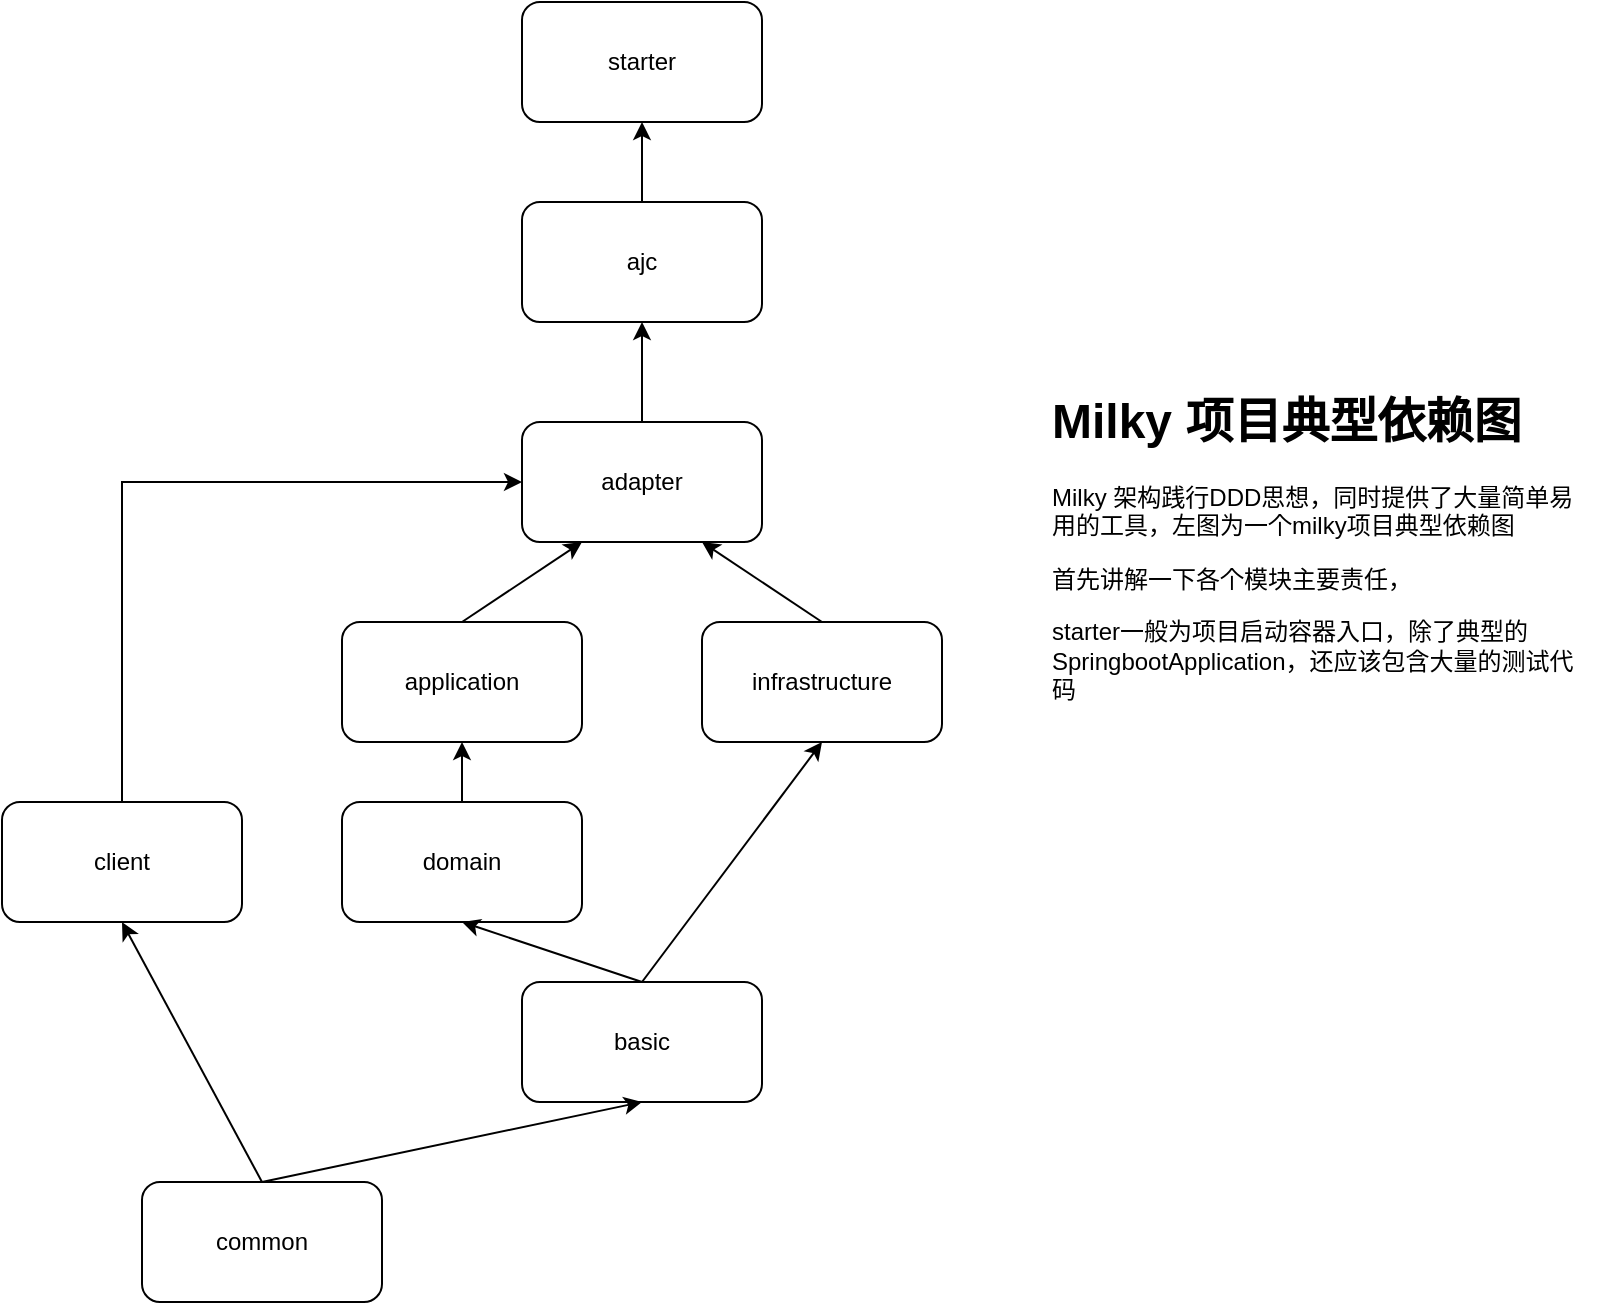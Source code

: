 <mxfile version="20.5.3" type="embed" pages="2"><diagram id="_Z26KuHFKtAP501Jzn5v" name="Page-1"><mxGraphModel dx="932" dy="1779" grid="1" gridSize="10" guides="1" tooltips="1" connect="1" arrows="1" fold="1" page="1" pageScale="1" pageWidth="827" pageHeight="1169" math="0" shadow="0"><root><mxCell id="0"/><mxCell id="1" parent="0"/><mxCell id="3GqrKqht87loaUVbR90r-3" value="" style="edgeStyle=orthogonalEdgeStyle;rounded=0;orthogonalLoop=1;jettySize=auto;html=1;exitX=0.5;exitY=0;exitDx=0;exitDy=0;entryX=0.5;entryY=1;entryDx=0;entryDy=0;" parent="1" source="3GqrKqht87loaUVbR90r-2" target="3GqrKqht87loaUVbR90r-1" edge="1"><mxGeometry relative="1" as="geometry"><mxPoint x="380" y="270" as="targetPoint"/></mxGeometry></mxCell><mxCell id="3GqrKqht87loaUVbR90r-1" value="application" style="rounded=1;whiteSpace=wrap;html=1;" parent="1" vertex="1"><mxGeometry x="220" y="200" width="120" height="60" as="geometry"/></mxCell><mxCell id="3GqrKqht87loaUVbR90r-2" value="domain" style="rounded=1;whiteSpace=wrap;html=1;" parent="1" vertex="1"><mxGeometry x="220" y="290" width="120" height="60" as="geometry"/></mxCell><mxCell id="3GqrKqht87loaUVbR90r-4" value="adapter" style="rounded=1;whiteSpace=wrap;html=1;" parent="1" vertex="1"><mxGeometry x="310" y="100" width="120" height="60" as="geometry"/></mxCell><mxCell id="3GqrKqht87loaUVbR90r-5" value="" style="endArrow=classic;html=1;rounded=0;entryX=0.25;entryY=1;entryDx=0;entryDy=0;" parent="1" target="3GqrKqht87loaUVbR90r-4" edge="1"><mxGeometry width="50" height="50" relative="1" as="geometry"><mxPoint x="280" y="200" as="sourcePoint"/><mxPoint x="370" y="160" as="targetPoint"/></mxGeometry></mxCell><mxCell id="3GqrKqht87loaUVbR90r-6" value="infrastructure" style="rounded=1;whiteSpace=wrap;html=1;" parent="1" vertex="1"><mxGeometry x="400" y="200" width="120" height="60" as="geometry"/></mxCell><mxCell id="3GqrKqht87loaUVbR90r-7" value="" style="endArrow=classic;html=1;rounded=0;entryX=0.75;entryY=1;entryDx=0;entryDy=0;exitX=0.5;exitY=0;exitDx=0;exitDy=0;" parent="1" source="3GqrKqht87loaUVbR90r-6" target="3GqrKqht87loaUVbR90r-4" edge="1"><mxGeometry width="50" height="50" relative="1" as="geometry"><mxPoint x="510" y="330" as="sourcePoint"/><mxPoint x="380" y="330" as="targetPoint"/></mxGeometry></mxCell><mxCell id="3GqrKqht87loaUVbR90r-8" value="basic" style="rounded=1;whiteSpace=wrap;html=1;" parent="1" vertex="1"><mxGeometry x="310" y="380" width="120" height="60" as="geometry"/></mxCell><mxCell id="3GqrKqht87loaUVbR90r-10" value="" style="endArrow=classic;html=1;rounded=0;entryX=0.5;entryY=1;entryDx=0;entryDy=0;exitX=0.5;exitY=0;exitDx=0;exitDy=0;" parent="1" source="3GqrKqht87loaUVbR90r-8" target="3GqrKqht87loaUVbR90r-6" edge="1"><mxGeometry width="50" height="50" relative="1" as="geometry"><mxPoint x="470" y="340" as="sourcePoint"/><mxPoint x="450" y="340" as="targetPoint"/></mxGeometry></mxCell><mxCell id="3GqrKqht87loaUVbR90r-11" value="client" style="rounded=1;whiteSpace=wrap;html=1;" parent="1" vertex="1"><mxGeometry x="50" y="290" width="120" height="60" as="geometry"/></mxCell><mxCell id="3GqrKqht87loaUVbR90r-12" value="" style="endArrow=classic;html=1;rounded=0;entryX=0;entryY=0.5;entryDx=0;entryDy=0;exitX=0.5;exitY=0;exitDx=0;exitDy=0;" parent="1" source="3GqrKqht87loaUVbR90r-11" target="3GqrKqht87loaUVbR90r-4" edge="1"><mxGeometry width="50" height="50" relative="1" as="geometry"><mxPoint x="70" y="300" as="sourcePoint"/><mxPoint x="120" y="250" as="targetPoint"/><Array as="points"><mxPoint x="110" y="130"/></Array></mxGeometry></mxCell><mxCell id="3GqrKqht87loaUVbR90r-14" value="common" style="rounded=1;whiteSpace=wrap;html=1;" parent="1" vertex="1"><mxGeometry x="120" y="480" width="120" height="60" as="geometry"/></mxCell><mxCell id="3" value="" style="edgeStyle=orthogonalEdgeStyle;rounded=0;orthogonalLoop=1;jettySize=auto;html=1;" parent="1" source="4" target="5" edge="1"><mxGeometry relative="1" as="geometry"/></mxCell><mxCell id="4" value="ajc" style="rounded=1;whiteSpace=wrap;html=1;" parent="1" vertex="1"><mxGeometry x="310" y="-10" width="120" height="60" as="geometry"/></mxCell><mxCell id="5" value="starter" style="rounded=1;whiteSpace=wrap;html=1;" parent="1" vertex="1"><mxGeometry x="310" y="-110" width="120" height="60" as="geometry"/></mxCell><mxCell id="6" value="" style="edgeStyle=orthogonalEdgeStyle;rounded=0;orthogonalLoop=1;jettySize=auto;html=1;exitX=0.5;exitY=0;exitDx=0;exitDy=0;" parent="1" source="3GqrKqht87loaUVbR90r-4" edge="1"><mxGeometry relative="1" as="geometry"><mxPoint x="380" as="sourcePoint"/><mxPoint x="370" y="50" as="targetPoint"/></mxGeometry></mxCell><mxCell id="9" value="&lt;h1&gt;Milky 项目典型依赖图&lt;/h1&gt;&lt;p&gt;Milky 架构践行DDD思想，同时提供了大量简单易用的工具，左图为一个milky项目典型依赖图&lt;/p&gt;&lt;p&gt;首先讲解一下各个模块主要责任，&lt;/p&gt;&lt;p&gt;starter一般为项目启动容器入口，除了典型的SpringbootApplication，还应该包含大量的测试代码&lt;/p&gt;" style="text;html=1;strokeColor=none;fillColor=none;spacing=5;spacingTop=-20;whiteSpace=wrap;overflow=hidden;rounded=0;" parent="1" vertex="1"><mxGeometry x="570" y="80" width="280" height="190" as="geometry"/></mxCell><mxCell id="10" value="" style="endArrow=classic;html=1;rounded=0;entryX=0.5;entryY=1;entryDx=0;entryDy=0;" parent="1" target="3GqrKqht87loaUVbR90r-2" edge="1"><mxGeometry width="50" height="50" relative="1" as="geometry"><mxPoint x="370" y="380" as="sourcePoint"/><mxPoint x="370" y="340" as="targetPoint"/></mxGeometry></mxCell><mxCell id="13" value="" style="endArrow=classic;html=1;rounded=0;exitX=0.5;exitY=0;exitDx=0;exitDy=0;entryX=0.5;entryY=1;entryDx=0;entryDy=0;" parent="1" source="3GqrKqht87loaUVbR90r-14" target="3GqrKqht87loaUVbR90r-8" edge="1"><mxGeometry width="50" height="50" relative="1" as="geometry"><mxPoint x="480" y="280" as="sourcePoint"/><mxPoint x="370" y="470" as="targetPoint"/></mxGeometry></mxCell><mxCell id="14" value="" style="endArrow=classic;html=1;rounded=0;entryX=0.5;entryY=1;entryDx=0;entryDy=0;" parent="1" target="3GqrKqht87loaUVbR90r-11" edge="1"><mxGeometry width="50" height="50" relative="1" as="geometry"><mxPoint x="180" y="480" as="sourcePoint"/><mxPoint x="180" y="410" as="targetPoint"/></mxGeometry></mxCell></root></mxGraphModel></diagram><diagram id="47IBcKULD_5l7LhlH-Ec" name="Page-2"><mxGraphModel dx="1114" dy="549" grid="1" gridSize="10" guides="1" tooltips="1" connect="1" arrows="1" fold="1" page="1" pageScale="1" pageWidth="850" pageHeight="1100" math="0" shadow="0"><root><mxCell id="0"/><mxCell id="1" parent="0"/><mxCell id="jDEXYgaGeJS_ahB3zwSS-7" style="edgeStyle=orthogonalEdgeStyle;rounded=0;orthogonalLoop=1;jettySize=auto;html=1;entryX=0;entryY=0.5;entryDx=0;entryDy=0;" edge="1" parent="1" source="jDEXYgaGeJS_ahB3zwSS-5" target="jDEXYgaGeJS_ahB3zwSS-6"><mxGeometry relative="1" as="geometry"/></mxCell><mxCell id="jDEXYgaGeJS_ahB3zwSS-5" value="请求入口" style="ellipse;whiteSpace=wrap;html=1;aspect=fixed;" vertex="1" parent="1"><mxGeometry x="50" y="210" width="80" height="80" as="geometry"/></mxCell><mxCell id="jDEXYgaGeJS_ahB3zwSS-9" style="edgeStyle=orthogonalEdgeStyle;rounded=0;orthogonalLoop=1;jettySize=auto;html=1;entryX=0;entryY=0.5;entryDx=0;entryDy=0;" edge="1" parent="1" source="jDEXYgaGeJS_ahB3zwSS-6" target="jDEXYgaGeJS_ahB3zwSS-8"><mxGeometry relative="1" as="geometry"/></mxCell><mxCell id="jDEXYgaGeJS_ahB3zwSS-6" value="一堆业务逻辑代码" style="rounded=1;whiteSpace=wrap;html=1;" vertex="1" parent="1"><mxGeometry x="220" y="220" width="120" height="60" as="geometry"/></mxCell><mxCell id="jDEXYgaGeJS_ahB3zwSS-11" style="edgeStyle=orthogonalEdgeStyle;rounded=0;orthogonalLoop=1;jettySize=auto;html=1;" edge="1" parent="1" source="jDEXYgaGeJS_ahB3zwSS-8" target="jDEXYgaGeJS_ahB3zwSS-10"><mxGeometry relative="1" as="geometry"/></mxCell><mxCell id="jDEXYgaGeJS_ahB3zwSS-8" value="修改数据库记录A" style="rounded=1;whiteSpace=wrap;html=1;" vertex="1" parent="1"><mxGeometry x="400" y="220" width="120" height="60" as="geometry"/></mxCell><mxCell id="jDEXYgaGeJS_ahB3zwSS-25" value="" style="edgeStyle=orthogonalEdgeStyle;rounded=0;orthogonalLoop=1;jettySize=auto;html=1;" edge="1" parent="1" source="jDEXYgaGeJS_ahB3zwSS-10" target="jDEXYgaGeJS_ahB3zwSS-23"><mxGeometry relative="1" as="geometry"/></mxCell><mxCell id="jDEXYgaGeJS_ahB3zwSS-10" value="又一堆业务逻辑代码" style="rounded=1;whiteSpace=wrap;html=1;" vertex="1" parent="1"><mxGeometry x="590" y="220" width="120" height="60" as="geometry"/></mxCell><mxCell id="jDEXYgaGeJS_ahB3zwSS-12" value="准备修改数据库记录B，发现有事情不太对，需要整体回滚&lt;br&gt;&lt;br&gt;&lt;br&gt;抛异常，回滚" style="rounded=1;whiteSpace=wrap;html=1;" vertex="1" parent="1"><mxGeometry x="760" y="310" width="120" height="120" as="geometry"/></mxCell><mxCell id="jDEXYgaGeJS_ahB3zwSS-14" style="edgeStyle=orthogonalEdgeStyle;rounded=0;orthogonalLoop=1;jettySize=auto;html=1;entryX=0;entryY=0.5;entryDx=0;entryDy=0;" edge="1" parent="1" source="jDEXYgaGeJS_ahB3zwSS-15" target="jDEXYgaGeJS_ahB3zwSS-17"><mxGeometry relative="1" as="geometry"/></mxCell><mxCell id="jDEXYgaGeJS_ahB3zwSS-15" value="请求入口" style="ellipse;whiteSpace=wrap;html=1;aspect=fixed;" vertex="1" parent="1"><mxGeometry x="50" y="550" width="80" height="80" as="geometry"/></mxCell><mxCell id="jDEXYgaGeJS_ahB3zwSS-16" style="edgeStyle=orthogonalEdgeStyle;rounded=0;orthogonalLoop=1;jettySize=auto;html=1;entryX=0;entryY=0.5;entryDx=0;entryDy=0;" edge="1" parent="1" source="jDEXYgaGeJS_ahB3zwSS-17" target="jDEXYgaGeJS_ahB3zwSS-19"><mxGeometry relative="1" as="geometry"/></mxCell><mxCell id="jDEXYgaGeJS_ahB3zwSS-17" value="一堆业务逻辑代码" style="rounded=1;whiteSpace=wrap;html=1;" vertex="1" parent="1"><mxGeometry x="220" y="560" width="120" height="60" as="geometry"/></mxCell><mxCell id="jDEXYgaGeJS_ahB3zwSS-18" style="edgeStyle=orthogonalEdgeStyle;rounded=0;orthogonalLoop=1;jettySize=auto;html=1;" edge="1" parent="1" source="jDEXYgaGeJS_ahB3zwSS-19" target="jDEXYgaGeJS_ahB3zwSS-21"><mxGeometry relative="1" as="geometry"/></mxCell><mxCell id="jDEXYgaGeJS_ahB3zwSS-19" value="只在内存中修改" style="rounded=1;whiteSpace=wrap;html=1;" vertex="1" parent="1"><mxGeometry x="400" y="560" width="120" height="60" as="geometry"/></mxCell><mxCell id="jDEXYgaGeJS_ahB3zwSS-39" value="" style="edgeStyle=orthogonalEdgeStyle;rounded=0;orthogonalLoop=1;jettySize=auto;html=1;" edge="1" parent="1" source="jDEXYgaGeJS_ahB3zwSS-21" target="jDEXYgaGeJS_ahB3zwSS-35"><mxGeometry relative="1" as="geometry"/></mxCell><mxCell id="jDEXYgaGeJS_ahB3zwSS-21" value="又一堆业务逻辑代码" style="rounded=1;whiteSpace=wrap;html=1;" vertex="1" parent="1"><mxGeometry x="590" y="560" width="120" height="60" as="geometry"/></mxCell><mxCell id="jDEXYgaGeJS_ahB3zwSS-27" value="" style="edgeStyle=orthogonalEdgeStyle;rounded=0;orthogonalLoop=1;jettySize=auto;html=1;" edge="1" parent="1" source="jDEXYgaGeJS_ahB3zwSS-23" target="jDEXYgaGeJS_ahB3zwSS-26"><mxGeometry relative="1" as="geometry"/></mxCell><mxCell id="jDEXYgaGeJS_ahB3zwSS-28" value="" style="edgeStyle=orthogonalEdgeStyle;rounded=0;orthogonalLoop=1;jettySize=auto;html=1;" edge="1" parent="1" source="jDEXYgaGeJS_ahB3zwSS-23" target="jDEXYgaGeJS_ahB3zwSS-12"><mxGeometry relative="1" as="geometry"/></mxCell><mxCell id="jDEXYgaGeJS_ahB3zwSS-29" value="有问题" style="edgeLabel;html=1;align=center;verticalAlign=middle;resizable=0;points=[];" vertex="1" connectable="0" parent="jDEXYgaGeJS_ahB3zwSS-28"><mxGeometry x="-0.057" y="-3" relative="1" as="geometry"><mxPoint as="offset"/></mxGeometry></mxCell><mxCell id="jDEXYgaGeJS_ahB3zwSS-23" value="判断某个条件" style="rhombus;whiteSpace=wrap;html=1;" vertex="1" parent="1"><mxGeometry x="610" y="330" width="80" height="80" as="geometry"/></mxCell><mxCell id="jDEXYgaGeJS_ahB3zwSS-26" value="存储数据库记录B" style="rounded=1;whiteSpace=wrap;html=1;" vertex="1" parent="1"><mxGeometry x="590" y="460" width="120" height="50" as="geometry"/></mxCell><mxCell id="jDEXYgaGeJS_ahB3zwSS-30" value="没问题，继续" style="text;html=1;align=center;verticalAlign=middle;resizable=0;points=[];autosize=1;strokeColor=none;fillColor=none;" vertex="1" parent="1"><mxGeometry x="610" y="415" width="100" height="30" as="geometry"/></mxCell><mxCell id="jDEXYgaGeJS_ahB3zwSS-31" value="准备修改数据库记录B，发现有事情不太对，直接return，屁事没有，因为A没写库" style="rounded=1;whiteSpace=wrap;html=1;" vertex="1" parent="1"><mxGeometry x="760" y="660" width="120" height="120" as="geometry"/></mxCell><mxCell id="jDEXYgaGeJS_ahB3zwSS-32" value="" style="edgeStyle=orthogonalEdgeStyle;rounded=0;orthogonalLoop=1;jettySize=auto;html=1;" edge="1" parent="1" source="jDEXYgaGeJS_ahB3zwSS-35" target="jDEXYgaGeJS_ahB3zwSS-36"><mxGeometry relative="1" as="geometry"/></mxCell><mxCell id="jDEXYgaGeJS_ahB3zwSS-33" value="" style="edgeStyle=orthogonalEdgeStyle;rounded=0;orthogonalLoop=1;jettySize=auto;html=1;" edge="1" parent="1" source="jDEXYgaGeJS_ahB3zwSS-35" target="jDEXYgaGeJS_ahB3zwSS-31"><mxGeometry relative="1" as="geometry"/></mxCell><mxCell id="jDEXYgaGeJS_ahB3zwSS-34" value="有问题" style="edgeLabel;html=1;align=center;verticalAlign=middle;resizable=0;points=[];" vertex="1" connectable="0" parent="jDEXYgaGeJS_ahB3zwSS-33"><mxGeometry x="-0.057" y="-3" relative="1" as="geometry"><mxPoint as="offset"/></mxGeometry></mxCell><mxCell id="jDEXYgaGeJS_ahB3zwSS-35" value="判断某个条件" style="rhombus;whiteSpace=wrap;html=1;" vertex="1" parent="1"><mxGeometry x="610" y="680" width="80" height="80" as="geometry"/></mxCell><mxCell id="jDEXYgaGeJS_ahB3zwSS-36" value="A记录和B记录一起存库，批量操作，性能蹭蹭的" style="rounded=1;whiteSpace=wrap;html=1;" vertex="1" parent="1"><mxGeometry x="590" y="810" width="120" height="50" as="geometry"/></mxCell><mxCell id="jDEXYgaGeJS_ahB3zwSS-37" value="没问题，继续" style="text;html=1;align=center;verticalAlign=middle;resizable=0;points=[];autosize=1;strokeColor=none;fillColor=none;" vertex="1" parent="1"><mxGeometry x="610" y="765" width="100" height="30" as="geometry"/></mxCell><mxCell id="jDEXYgaGeJS_ahB3zwSS-40" style="edgeStyle=orthogonalEdgeStyle;rounded=0;orthogonalLoop=1;jettySize=auto;html=1;entryX=0;entryY=0.5;entryDx=0;entryDy=0;" edge="1" parent="1" source="jDEXYgaGeJS_ahB3zwSS-41" target="jDEXYgaGeJS_ahB3zwSS-43"><mxGeometry relative="1" as="geometry"/></mxCell><mxCell id="jDEXYgaGeJS_ahB3zwSS-41" value="请求入口" style="ellipse;whiteSpace=wrap;html=1;aspect=fixed;" vertex="1" parent="1"><mxGeometry x="50" y="930" width="80" height="80" as="geometry"/></mxCell><mxCell id="jDEXYgaGeJS_ahB3zwSS-42" style="edgeStyle=orthogonalEdgeStyle;rounded=0;orthogonalLoop=1;jettySize=auto;html=1;entryX=0;entryY=0.5;entryDx=0;entryDy=0;" edge="1" parent="1" source="jDEXYgaGeJS_ahB3zwSS-43" target="jDEXYgaGeJS_ahB3zwSS-45"><mxGeometry relative="1" as="geometry"/></mxCell><mxCell id="jDEXYgaGeJS_ahB3zwSS-43" value="一堆业务逻辑代码" style="rounded=1;whiteSpace=wrap;html=1;" vertex="1" parent="1"><mxGeometry x="220" y="940" width="120" height="60" as="geometry"/></mxCell><mxCell id="jDEXYgaGeJS_ahB3zwSS-44" style="edgeStyle=orthogonalEdgeStyle;rounded=0;orthogonalLoop=1;jettySize=auto;html=1;" edge="1" parent="1" source="jDEXYgaGeJS_ahB3zwSS-45" target="jDEXYgaGeJS_ahB3zwSS-47"><mxGeometry relative="1" as="geometry"/></mxCell><mxCell id="jDEXYgaGeJS_ahB3zwSS-45" value="只在内存中修改" style="rounded=1;whiteSpace=wrap;html=1;" vertex="1" parent="1"><mxGeometry x="400" y="940" width="120" height="60" as="geometry"/></mxCell><mxCell id="jDEXYgaGeJS_ahB3zwSS-47" value="又一堆业务逻辑代码" style="rounded=1;whiteSpace=wrap;html=1;" vertex="1" parent="1"><mxGeometry x="590" y="940" width="120" height="60" as="geometry"/></mxCell><mxCell id="jDEXYgaGeJS_ahB3zwSS-49" value="" style="edgeStyle=orthogonalEdgeStyle;rounded=0;orthogonalLoop=1;jettySize=auto;html=1;exitX=0.5;exitY=1;exitDx=0;exitDy=0;" edge="1" parent="1" source="jDEXYgaGeJS_ahB3zwSS-47" target="jDEXYgaGeJS_ahB3zwSS-53"><mxGeometry relative="1" as="geometry"><mxPoint x="650" y="1030" as="sourcePoint"/></mxGeometry></mxCell><mxCell id="jDEXYgaGeJS_ahB3zwSS-53" value="需要进行统计或者查找之类的sql操作，你会发现此时，查不到A的修改，因为还在内存里面啊" style="rounded=1;whiteSpace=wrap;html=1;" vertex="1" parent="1"><mxGeometry x="585" y="1100" width="130" height="80" as="geometry"/></mxCell></root></mxGraphModel></diagram></mxfile>